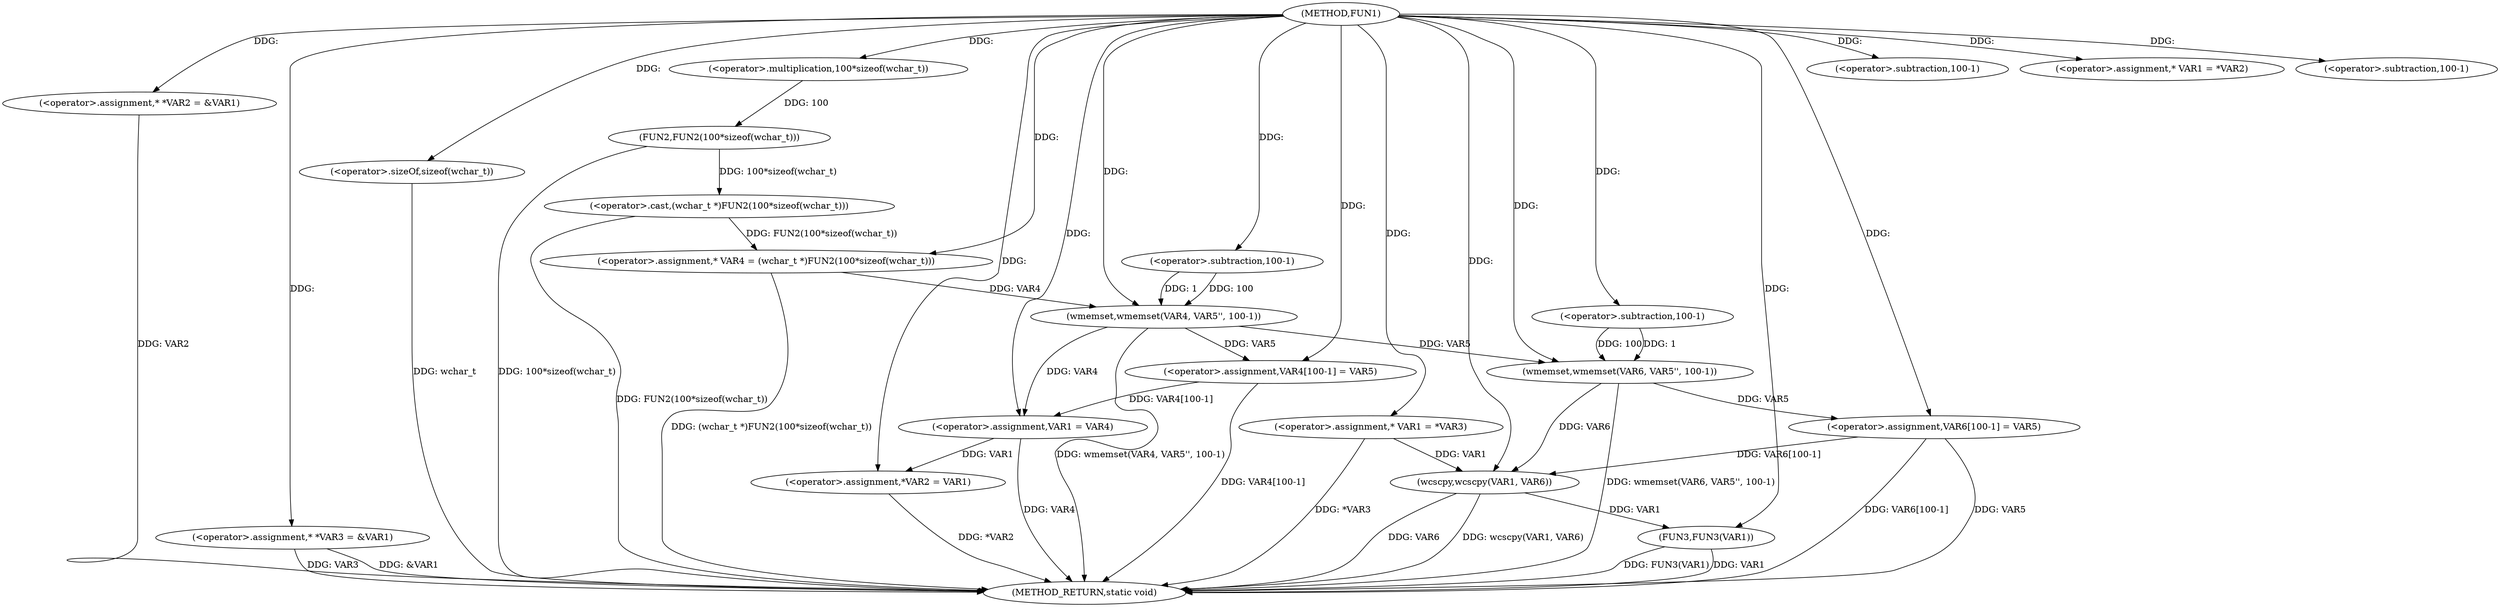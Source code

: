 digraph FUN1 {  
"1000100" [label = "(METHOD,FUN1)" ]
"1000175" [label = "(METHOD_RETURN,static void)" ]
"1000104" [label = "(<operator>.assignment,* *VAR2 = &VAR1)" ]
"1000109" [label = "(<operator>.assignment,* *VAR3 = &VAR1)" ]
"1000114" [label = "(<operator>.assignment,* VAR4 = (wchar_t *)FUN2(100*sizeof(wchar_t)))" ]
"1000116" [label = "(<operator>.cast,(wchar_t *)FUN2(100*sizeof(wchar_t)))" ]
"1000118" [label = "(FUN2,FUN2(100*sizeof(wchar_t)))" ]
"1000119" [label = "(<operator>.multiplication,100*sizeof(wchar_t))" ]
"1000121" [label = "(<operator>.sizeOf,sizeof(wchar_t))" ]
"1000123" [label = "(wmemset,wmemset(VAR4, VAR5'', 100-1))" ]
"1000126" [label = "(<operator>.subtraction,100-1)" ]
"1000129" [label = "(<operator>.assignment,VAR4[100-1] = VAR5)" ]
"1000132" [label = "(<operator>.subtraction,100-1)" ]
"1000138" [label = "(<operator>.assignment,* VAR1 = *VAR2)" ]
"1000142" [label = "(<operator>.assignment,VAR1 = VAR4)" ]
"1000145" [label = "(<operator>.assignment,*VAR2 = VAR1)" ]
"1000151" [label = "(<operator>.assignment,* VAR1 = *VAR3)" ]
"1000157" [label = "(wmemset,wmemset(VAR6, VAR5'', 100-1))" ]
"1000160" [label = "(<operator>.subtraction,100-1)" ]
"1000163" [label = "(<operator>.assignment,VAR6[100-1] = VAR5)" ]
"1000166" [label = "(<operator>.subtraction,100-1)" ]
"1000170" [label = "(wcscpy,wcscpy(VAR1, VAR6))" ]
"1000173" [label = "(FUN3,FUN3(VAR1))" ]
  "1000163" -> "1000175"  [ label = "DDG: VAR5"] 
  "1000157" -> "1000175"  [ label = "DDG: wmemset(VAR6, VAR5'', 100-1)"] 
  "1000104" -> "1000175"  [ label = "DDG: VAR2"] 
  "1000123" -> "1000175"  [ label = "DDG: wmemset(VAR4, VAR5'', 100-1)"] 
  "1000151" -> "1000175"  [ label = "DDG: *VAR3"] 
  "1000116" -> "1000175"  [ label = "DDG: FUN2(100*sizeof(wchar_t))"] 
  "1000170" -> "1000175"  [ label = "DDG: wcscpy(VAR1, VAR6)"] 
  "1000118" -> "1000175"  [ label = "DDG: 100*sizeof(wchar_t)"] 
  "1000129" -> "1000175"  [ label = "DDG: VAR4[100-1]"] 
  "1000163" -> "1000175"  [ label = "DDG: VAR6[100-1]"] 
  "1000170" -> "1000175"  [ label = "DDG: VAR6"] 
  "1000142" -> "1000175"  [ label = "DDG: VAR4"] 
  "1000109" -> "1000175"  [ label = "DDG: VAR3"] 
  "1000173" -> "1000175"  [ label = "DDG: FUN3(VAR1)"] 
  "1000121" -> "1000175"  [ label = "DDG: wchar_t"] 
  "1000145" -> "1000175"  [ label = "DDG: *VAR2"] 
  "1000109" -> "1000175"  [ label = "DDG: &VAR1"] 
  "1000114" -> "1000175"  [ label = "DDG: (wchar_t *)FUN2(100*sizeof(wchar_t))"] 
  "1000173" -> "1000175"  [ label = "DDG: VAR1"] 
  "1000100" -> "1000104"  [ label = "DDG: "] 
  "1000100" -> "1000109"  [ label = "DDG: "] 
  "1000116" -> "1000114"  [ label = "DDG: FUN2(100*sizeof(wchar_t))"] 
  "1000100" -> "1000114"  [ label = "DDG: "] 
  "1000118" -> "1000116"  [ label = "DDG: 100*sizeof(wchar_t)"] 
  "1000119" -> "1000118"  [ label = "DDG: 100"] 
  "1000100" -> "1000119"  [ label = "DDG: "] 
  "1000100" -> "1000121"  [ label = "DDG: "] 
  "1000114" -> "1000123"  [ label = "DDG: VAR4"] 
  "1000100" -> "1000123"  [ label = "DDG: "] 
  "1000126" -> "1000123"  [ label = "DDG: 100"] 
  "1000126" -> "1000123"  [ label = "DDG: 1"] 
  "1000100" -> "1000126"  [ label = "DDG: "] 
  "1000123" -> "1000129"  [ label = "DDG: VAR5"] 
  "1000100" -> "1000129"  [ label = "DDG: "] 
  "1000100" -> "1000132"  [ label = "DDG: "] 
  "1000100" -> "1000138"  [ label = "DDG: "] 
  "1000129" -> "1000142"  [ label = "DDG: VAR4[100-1]"] 
  "1000123" -> "1000142"  [ label = "DDG: VAR4"] 
  "1000100" -> "1000142"  [ label = "DDG: "] 
  "1000142" -> "1000145"  [ label = "DDG: VAR1"] 
  "1000100" -> "1000145"  [ label = "DDG: "] 
  "1000100" -> "1000151"  [ label = "DDG: "] 
  "1000100" -> "1000157"  [ label = "DDG: "] 
  "1000123" -> "1000157"  [ label = "DDG: VAR5"] 
  "1000160" -> "1000157"  [ label = "DDG: 100"] 
  "1000160" -> "1000157"  [ label = "DDG: 1"] 
  "1000100" -> "1000160"  [ label = "DDG: "] 
  "1000157" -> "1000163"  [ label = "DDG: VAR5"] 
  "1000100" -> "1000163"  [ label = "DDG: "] 
  "1000100" -> "1000166"  [ label = "DDG: "] 
  "1000151" -> "1000170"  [ label = "DDG: VAR1"] 
  "1000100" -> "1000170"  [ label = "DDG: "] 
  "1000163" -> "1000170"  [ label = "DDG: VAR6[100-1]"] 
  "1000157" -> "1000170"  [ label = "DDG: VAR6"] 
  "1000170" -> "1000173"  [ label = "DDG: VAR1"] 
  "1000100" -> "1000173"  [ label = "DDG: "] 
}
